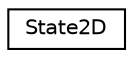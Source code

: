 digraph "Graphical Class Hierarchy"
{
 // LATEX_PDF_SIZE
  edge [fontname="Helvetica",fontsize="10",labelfontname="Helvetica",labelfontsize="10"];
  node [fontname="Helvetica",fontsize="10",shape=record];
  rankdir="LR";
  Node0 [label="State2D",height=0.2,width=0.4,color="black", fillcolor="white", style="filled",URL="$classState2D.html",tooltip=" "];
}
